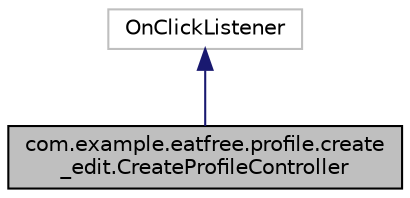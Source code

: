 digraph "com.example.eatfree.profile.create_edit.CreateProfileController"
{
 // LATEX_PDF_SIZE
  edge [fontname="Helvetica",fontsize="10",labelfontname="Helvetica",labelfontsize="10"];
  node [fontname="Helvetica",fontsize="10",shape=record];
  Node1 [label="com.example.eatfree.profile.create\l_edit.CreateProfileController",height=0.2,width=0.4,color="black", fillcolor="grey75", style="filled", fontcolor="black",tooltip=" "];
  Node2 -> Node1 [dir="back",color="midnightblue",fontsize="10",style="solid",fontname="Helvetica"];
  Node2 [label="OnClickListener",height=0.2,width=0.4,color="grey75", fillcolor="white", style="filled",tooltip=" "];
}
